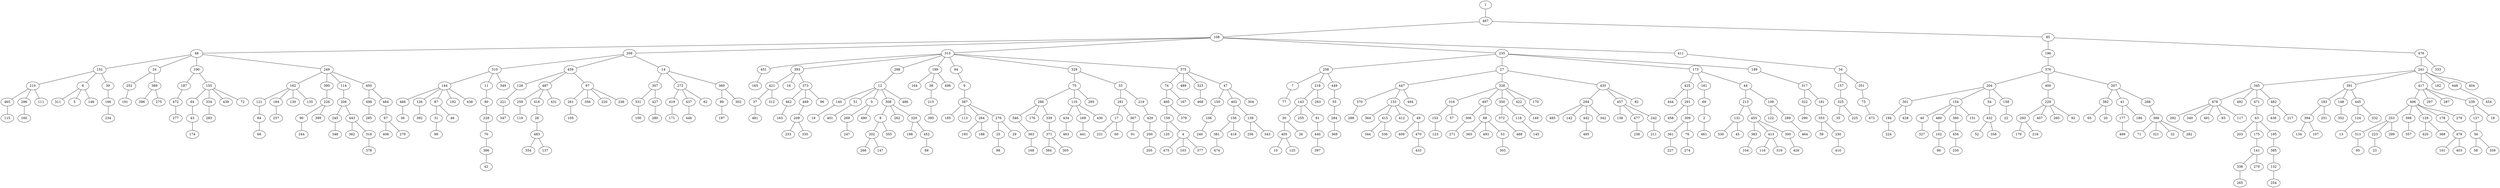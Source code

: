 graph{
   226 -- 90;
   261 -- 105;
   206 -- 245;
   89 -- 197;
   206 -- 443;
   331 -- 100;
   498 -- 285;
   427 -- 280;
   484 -- 67;
   419 -- 171;
   465 -- 115;
   437 -- 446;
   296 -- 160;
   425 -- 444;
   161 -- 69;
   80 -- 228;
   166 -- 234;
   7 -- 77;
   218 -- 143;
   466 -- 36;
   259 -- 119;
   218 -- 263;
   449 -- 55;
   126 -- 392;
   416 -- 28;
   157 -- 325;
   351 -- 73;
   87 -- 31;
   221 -- 347;
   74 -- 460;
   387 -- 185;
   286 -- 346;
   281 -- 17;
   325 -- 35;
   387 -- 113;
   281 -- 367;
   219 -- 429;
   55 -- 284;
   387 -- 264;
   286 -- 176;
   143 -- 30;
   286 -- 339;
   387 -- 276;
   110 -- 434;
   143 -- 255;
   110 -- 169;
   150 -- 106;
   110 -- 430;
   143 -- 81;
   215 -- 395;
   402 -- 156;
   140 -- 19;
   69 -- 2;
   51 -- 401;
   402 -- 139;
   0 -- 269;
   291 -- 458;
   0 -- 490;
   460 -- 159;
   308 -- 8;
   291 -- 309;
   308 -- 262;
   460 -- 379;
   308 -- 320;
   213 -- 131;
   462 -- 163;
   73 -- 473;
   469 -- 209;
   213 -- 455;
   37 -- 481;
   325 -- 225;
   87 -- 46;
   310 -- 144;
   226 -- 399;
   159 -- 120;
   121 -- 84;
   139 -- 256;
   48 -- 152;
   451 -- 165;
   184 -- 257;
   139 -- 343;
   393 -- 421;
   64 -- 43;
   156 -- 381;
   334 -- 283;
   156 -- 418;
   393 -- 16;
   393 -- 373;
   472 -- 277;
   106 -- 240;
   127 -- 56;
   276 -- 25;
   298 -- 12;
   276 -- 29;
   208 -- 459;
   253 -- 313;
   199 -- 164;
   264 -- 193;
   253 -- 223;
   264 -- 188;
   199 -- 38;
   253 -- 299;
   429 -- 200;
   398 -- 357;
   199 -- 496;
   94 -- 9;
   129 -- 420;
   17 -- 231;
   329 -- 75;
   329 -- 33;
   208 -- 14;
   129 -- 368;
   17 -- 60;
   375 -- 489;
   178 -- 479;
   367 -- 91;
   375 -- 323;
   124 -- 13;
   346 -- 363;
   208 -- 310;
   394 -- 134;
   339 -- 371;
   375 -- 47;
   394 -- 107;
   434 -- 463;
   63 -- 203;
   169 -- 441;
   375 -- 74;
   63 -- 175;
   269 -- 247;
   34 -- 351;
   63 -- 195;
   8 -- 202;
   34 -- 157;
   258 -- 449;
   194 -- 224;
   8 -- 355;
   478 -- 292;
   14 -- 307;
   74 -- 167;
   459 -- 128;
   345 -- 492;
   47 -- 304;
   406 -- 178;
   478 -- 340;
   345 -- 471;
   47 -- 402;
   14 -- 272;
   345 -- 478;
   47 -- 150;
   406 -- 129;
   310 -- 11;
   478 -- 491;
   323 -- 468;
   345 -- 482;
   9 -- 387;
   391 -- 183;
   406 -- 398;
   152 -- 210;
   478 -- 83;
   14 -- 360;
   310 -- 349;
   33 -- 219;
   391 -- 148;
   33 -- 281;
   406 -- 253;
   482 -- 436;
   391 -- 445;
   75 -- 295;
   152 -- 6;
   417 -- 297;
   75 -- 286;
   406 -- 278;
   482 -- 217;
   75 -- 110;
   152 -- 39;
   417 -- 406;
   417 -- 287;
   38 -- 215;
   239 -- 18;
   183 -- 251;
   12 -- 140;
   459 -- 487;
   24 -- 252;
   417 -- 239;
   12 -- 51;
   239 -- 127;
   183 -- 394;
   459 -- 97;
   12 -- 0;
   190 -- 187;
   12 -- 308;
   187 -- 472;
   190 -- 155;
   148 -- 352;
   12 -- 486;
   249 -- 162;
   373 -- 462;
   155 -- 334;
   249 -- 390;
   445 -- 332;
   373 -- 469;
   249 -- 114;
   373 -- 96;
   155 -- 439;
   249 -- 450;
   445 -- 124;
   421 -- 37;
   24 -- 389;
   478 -- 117;
   316 -- 153;
   258 -- 218;
   471 -- 63;
   497 -- 306;
   258 -- 7;
   241 -- 182;
   376 -- 204;
   301 -- 428;
   497 -- 68;
   301 -- 194;
   350 -- 372;
   241 -- 417;
   154 -- 40;
   350 -- 118;
   376 -- 400;
   154 -- 480;
   370 -- 288;
   315 -- 451;
   48 -- 190;
   154 -- 380;
   133 -- 364;
   154 -- 151;
   133 -- 415;
   27 -- 447;
   235 -- 258;
   54 -- 432;
   133 -- 412;
   48 -- 24;
   376 -- 207;
   158 -- 22;
   133 -- 49;
   229 -- 293;
   294 -- 485;
   235 -- 27;
   315 -- 393;
   229 -- 407;
   294 -- 142;
   315 -- 298;
   229 -- 260;
   294 -- 442;
   315 -- 199;
   229 -- 92;
   294 -- 342;
   241 -- 448;
   315 -- 329;
   382 -- 65;
   457 -- 138;
   315 -- 94;
   173 -- 161;
   241 -- 345;
   382 -- 20;
   457 -- 477;
   241 -- 391;
   241 -- 404;
   41 -- 177;
   457 -- 242;
   27 -- 328;
   315 -- 375;
   411 -- 34;
   41 -- 186;
   322 -- 290;
   235 -- 173;
   173 -- 44;
   173 -- 425;
   189 -- 317;
   268 -- 388;
   181 -- 353;
   48 -- 249;
   422 -- 149;
   109 -- 122;
   235 -- 189;
   316 -- 57;
   109 -- 289;
   27 -- 435;
   40 -- 327;
   320 -- 198;
   204 -- 54;
   480 -- 102;
   320 -- 452;
   204 -- 154;
   380 -- 456;
   209 -- 233;
   204 -- 301;
   432 -- 52;
   209 -- 335;
   432 -- 358;
   31 -- 99;
   293 -- 179;
   228 -- 70;
   293 -- 216;
   28 -- 483;
   177 -- 499;
   67 -- 408;
   388 -- 71;
   67 -- 279;
   388 -- 321;
   443 -- 362;
   388 -- 32;
   443 -- 318;
   388 -- 282;
   245 -- 348;
   153 -- 123;
   90 -- 244;
   306 -- 271;
   84 -- 66;
   68 -- 365;
   43 -- 174;
   68 -- 493;
   56 -- 58;
   68 -- 53;
   56 -- 359;
   372 -- 488;
   313 -- 95;
   118 -- 145;
   223 -- 23;
   415 -- 344;
   479 -- 101;
   415 -- 336;
   479 -- 403;
   425 -- 291;
   421 -- 312;
   487 -- 259;
   144 -- 87;
   39 -- 166;
   483 -- 354;
   44 -- 109;
   144 -- 126;
   6 -- 311;
   317 -- 181;
   144 -- 466;
   6 -- 5;
   483 -- 137;
   317 -- 322;
   144 -- 192;
   6 -- 146;
   435 -- 457;
   144 -- 438;
   210 -- 296;
   70 -- 386;
   435 -- 294;
   11 -- 80;
   210 -- 465;
   132 -- 254;
   435 -- 82;
   272 -- 437;
   210 -- 111;
   452 -- 88;
   447 -- 133;
   272 -- 419;
   252 -- 191;
   447 -- 494;
   272 -- 62;
   389 -- 396;
   202 -- 266;
   447 -- 370;
   338 -- 265;
   307 -- 427;
   389 -- 275;
   328 -- 350;
   307 -- 331;
   450 -- 484;
   202 -- 147;
   386 -- 42;
   328 -- 170;
   360 -- 302;
   450 -- 498;
   328 -- 497;
   360 -- 89;
   114 -- 206;
   371 -- 384;
   328 -- 316;
   385 -- 132;
   97 -- 261;
   390 -- 226;
   328 -- 422;
   97 -- 356;
   162 -- 130;
   371 -- 305;
   207 -- 268;
   141 -- 338;
   97 -- 220;
   162 -- 121;
   207 -- 41;
   97 -- 236;
   162 -- 184;
   363 -- 168;
   141 -- 270;
   128 -- 221;
   162 -- 135;
   207 -- 382;
   400 -- 229;
   487 -- 431;
   155 -- 72;
   200 -- 205;
   318 -- 378;
   44 -- 213;
   487 -- 416;
   155 -- 64;
   204 -- 158;
   25 -- 98;
   196 -- 376;
   49 -- 409;
   49 -- 470;
   383 -- 104;
   476 -- 241;
   381 -- 474;
   442 -- 495;
   476 -- 333;
   477 -- 238;
   413 -- 116;
   4 -- 475;
   108 -- 48;
   242 -- 211;
   353 -- 59;
   413 -- 319;
   108 -- 208;
   4 -- 103;
   353 -- 230;
   108 -- 315;
   289 -- 464;
   230 -- 410;
   448 -- 454;
   4 -- 377;
   108 -- 411;
   455 -- 413;
   455 -- 383;
   470 -- 433;
   405 -- 10;
   455 -- 300;
   108 -- 235;
   131 -- 330;
   53 -- 303;
   405 -- 125;
   85 -- 196;
   131 -- 45;
   309 -- 361;
   456 -- 250;
   440 -- 397;
   309 -- 76;
   85 -- 476;
   2 -- 461;
   102 -- 86;
   76 -- 274;
   81 -- 440;
   30 -- 405;
   195 -- 385;
   361 -- 227;
   467 -- 108;
   467 -- 85;
   30 -- 26;
   284 -- 369;
   175 -- 141;
   1 -- 467;
   300 -- 426;
   159 -- 4;
}